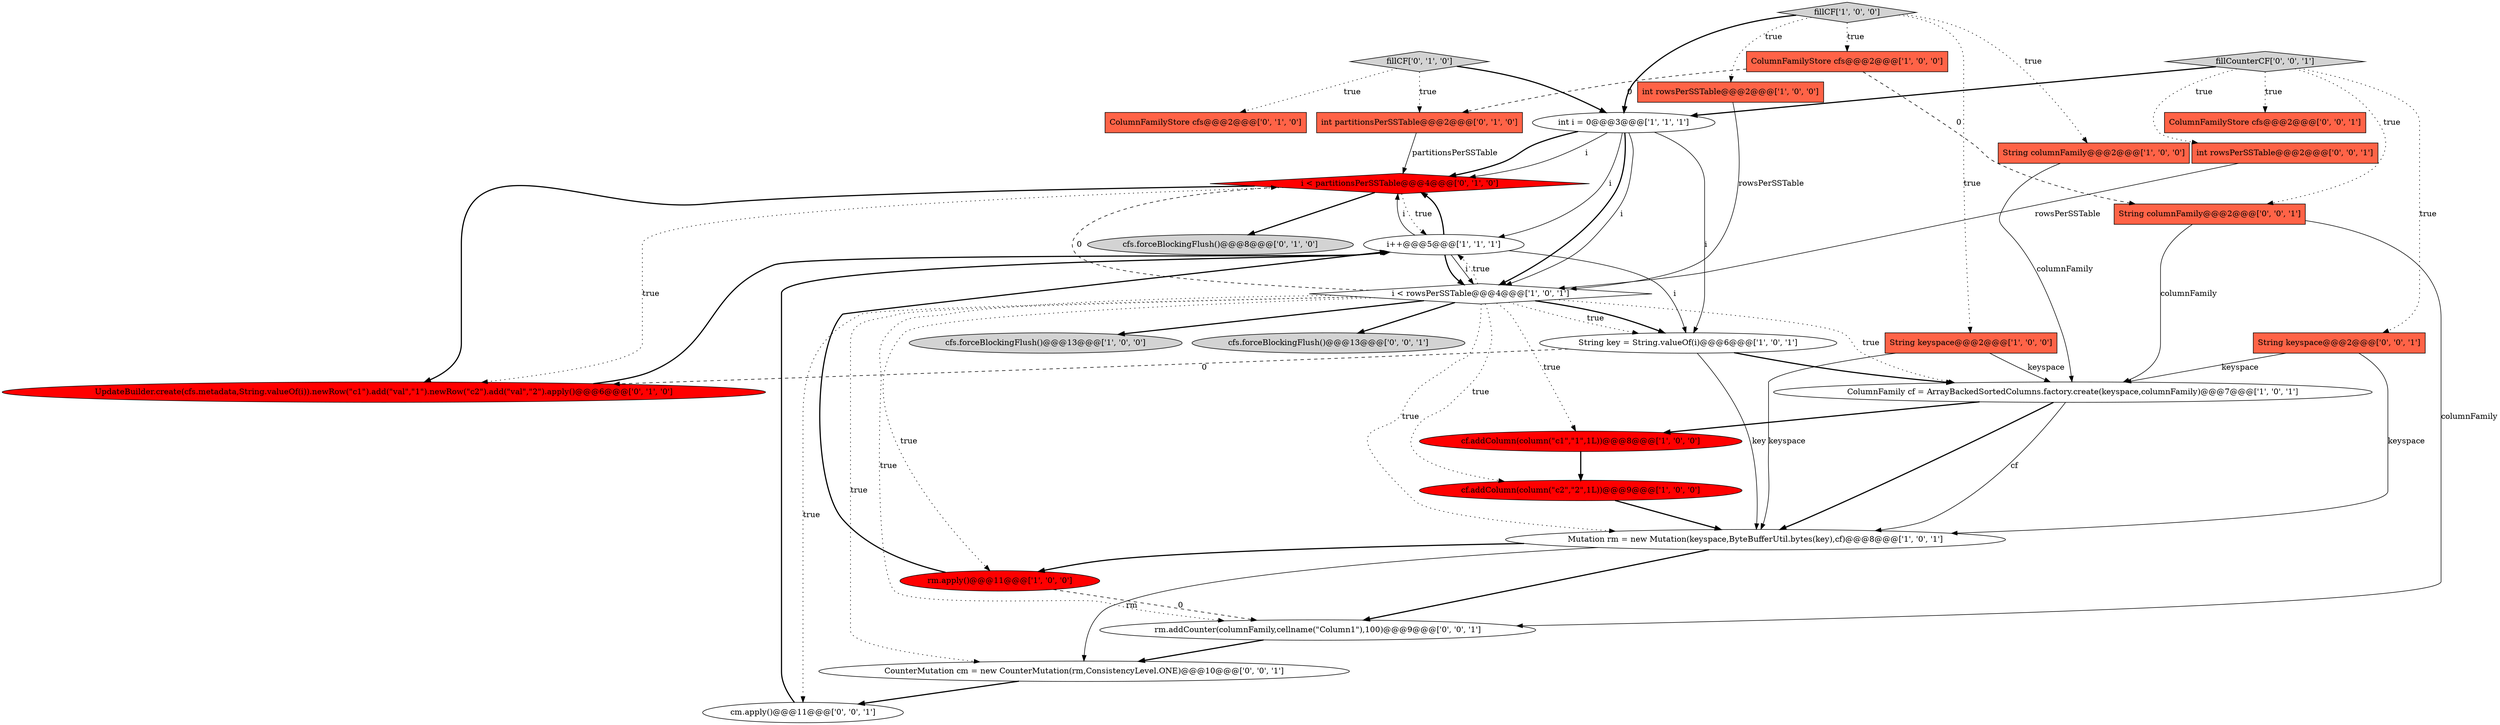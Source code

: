 digraph {
20 [style = filled, label = "int partitionsPerSSTable@@@2@@@['0', '1', '0']", fillcolor = tomato, shape = box image = "AAA1AAABBB2BBB"];
2 [style = filled, label = "String keyspace@@@2@@@['1', '0', '0']", fillcolor = tomato, shape = box image = "AAA0AAABBB1BBB"];
8 [style = filled, label = "i++@@@5@@@['1', '1', '1']", fillcolor = white, shape = ellipse image = "AAA0AAABBB1BBB"];
27 [style = filled, label = "cm.apply()@@@11@@@['0', '0', '1']", fillcolor = white, shape = ellipse image = "AAA0AAABBB3BBB"];
0 [style = filled, label = "int rowsPerSSTable@@@2@@@['1', '0', '0']", fillcolor = tomato, shape = box image = "AAA0AAABBB1BBB"];
25 [style = filled, label = "int rowsPerSSTable@@@2@@@['0', '0', '1']", fillcolor = tomato, shape = box image = "AAA0AAABBB3BBB"];
4 [style = filled, label = "String columnFamily@@@2@@@['1', '0', '0']", fillcolor = tomato, shape = box image = "AAA0AAABBB1BBB"];
17 [style = filled, label = "UpdateBuilder.create(cfs.metadata,String.valueOf(i)).newRow(\"c1\").add(\"val\",\"1\").newRow(\"c2\").add(\"val\",\"2\").apply()@@@6@@@['0', '1', '0']", fillcolor = red, shape = ellipse image = "AAA1AAABBB2BBB"];
23 [style = filled, label = "rm.addCounter(columnFamily,cellname(\"Column1\"),100)@@@9@@@['0', '0', '1']", fillcolor = white, shape = ellipse image = "AAA0AAABBB3BBB"];
26 [style = filled, label = "String columnFamily@@@2@@@['0', '0', '1']", fillcolor = tomato, shape = box image = "AAA0AAABBB3BBB"];
13 [style = filled, label = "cf.addColumn(column(\"c1\",\"1\",1L))@@@8@@@['1', '0', '0']", fillcolor = red, shape = ellipse image = "AAA1AAABBB1BBB"];
19 [style = filled, label = "fillCF['0', '1', '0']", fillcolor = lightgray, shape = diamond image = "AAA0AAABBB2BBB"];
24 [style = filled, label = "fillCounterCF['0', '0', '1']", fillcolor = lightgray, shape = diamond image = "AAA0AAABBB3BBB"];
7 [style = filled, label = "fillCF['1', '0', '0']", fillcolor = lightgray, shape = diamond image = "AAA0AAABBB1BBB"];
21 [style = filled, label = "String keyspace@@@2@@@['0', '0', '1']", fillcolor = tomato, shape = box image = "AAA0AAABBB3BBB"];
10 [style = filled, label = "ColumnFamilyStore cfs@@@2@@@['1', '0', '0']", fillcolor = tomato, shape = box image = "AAA1AAABBB1BBB"];
12 [style = filled, label = "Mutation rm = new Mutation(keyspace,ByteBufferUtil.bytes(key),cf)@@@8@@@['1', '0', '1']", fillcolor = white, shape = ellipse image = "AAA0AAABBB1BBB"];
22 [style = filled, label = "ColumnFamilyStore cfs@@@2@@@['0', '0', '1']", fillcolor = tomato, shape = box image = "AAA0AAABBB3BBB"];
29 [style = filled, label = "CounterMutation cm = new CounterMutation(rm,ConsistencyLevel.ONE)@@@10@@@['0', '0', '1']", fillcolor = white, shape = ellipse image = "AAA0AAABBB3BBB"];
5 [style = filled, label = "cfs.forceBlockingFlush()@@@13@@@['1', '0', '0']", fillcolor = lightgray, shape = ellipse image = "AAA0AAABBB1BBB"];
28 [style = filled, label = "cfs.forceBlockingFlush()@@@13@@@['0', '0', '1']", fillcolor = lightgray, shape = ellipse image = "AAA0AAABBB3BBB"];
9 [style = filled, label = "cf.addColumn(column(\"c2\",\"2\",1L))@@@9@@@['1', '0', '0']", fillcolor = red, shape = ellipse image = "AAA1AAABBB1BBB"];
3 [style = filled, label = "rm.apply()@@@11@@@['1', '0', '0']", fillcolor = red, shape = ellipse image = "AAA1AAABBB1BBB"];
18 [style = filled, label = "cfs.forceBlockingFlush()@@@8@@@['0', '1', '0']", fillcolor = lightgray, shape = ellipse image = "AAA0AAABBB2BBB"];
11 [style = filled, label = "int i = 0@@@3@@@['1', '1', '1']", fillcolor = white, shape = ellipse image = "AAA0AAABBB1BBB"];
15 [style = filled, label = "i < partitionsPerSSTable@@@4@@@['0', '1', '0']", fillcolor = red, shape = diamond image = "AAA1AAABBB2BBB"];
16 [style = filled, label = "ColumnFamilyStore cfs@@@2@@@['0', '1', '0']", fillcolor = tomato, shape = box image = "AAA0AAABBB2BBB"];
6 [style = filled, label = "String key = String.valueOf(i)@@@6@@@['1', '0', '1']", fillcolor = white, shape = ellipse image = "AAA0AAABBB1BBB"];
1 [style = filled, label = "i < rowsPerSSTable@@@4@@@['1', '0', '1']", fillcolor = white, shape = diamond image = "AAA0AAABBB1BBB"];
14 [style = filled, label = "ColumnFamily cf = ArrayBackedSortedColumns.factory.create(keyspace,columnFamily)@@@7@@@['1', '0', '1']", fillcolor = white, shape = ellipse image = "AAA0AAABBB1BBB"];
1->5 [style = bold, label=""];
25->1 [style = solid, label="rowsPerSSTable"];
17->8 [style = bold, label=""];
7->2 [style = dotted, label="true"];
7->11 [style = bold, label=""];
7->10 [style = dotted, label="true"];
8->15 [style = bold, label=""];
3->23 [style = dashed, label="0"];
24->25 [style = dotted, label="true"];
8->15 [style = solid, label="i"];
11->1 [style = bold, label=""];
19->20 [style = dotted, label="true"];
2->14 [style = solid, label="keyspace"];
1->15 [style = dashed, label="0"];
11->1 [style = solid, label="i"];
19->11 [style = bold, label=""];
6->17 [style = dashed, label="0"];
1->14 [style = dotted, label="true"];
21->12 [style = solid, label="keyspace"];
7->0 [style = dotted, label="true"];
15->18 [style = bold, label=""];
11->15 [style = solid, label="i"];
26->14 [style = solid, label="columnFamily"];
11->15 [style = bold, label=""];
1->3 [style = dotted, label="true"];
15->17 [style = dotted, label="true"];
14->12 [style = solid, label="cf"];
6->14 [style = bold, label=""];
8->1 [style = bold, label=""];
23->29 [style = bold, label=""];
29->27 [style = bold, label=""];
4->14 [style = solid, label="columnFamily"];
15->17 [style = bold, label=""];
1->28 [style = bold, label=""];
1->13 [style = dotted, label="true"];
11->6 [style = solid, label="i"];
1->6 [style = bold, label=""];
1->29 [style = dotted, label="true"];
15->8 [style = dotted, label="true"];
10->26 [style = dashed, label="0"];
24->26 [style = dotted, label="true"];
0->1 [style = solid, label="rowsPerSSTable"];
24->11 [style = bold, label=""];
11->8 [style = solid, label="i"];
8->1 [style = solid, label="i"];
6->12 [style = solid, label="key"];
3->8 [style = bold, label=""];
14->12 [style = bold, label=""];
1->9 [style = dotted, label="true"];
1->12 [style = dotted, label="true"];
7->4 [style = dotted, label="true"];
1->8 [style = dotted, label="true"];
19->16 [style = dotted, label="true"];
12->29 [style = solid, label="rm"];
24->22 [style = dotted, label="true"];
10->20 [style = dashed, label="0"];
1->6 [style = dotted, label="true"];
20->15 [style = solid, label="partitionsPerSSTable"];
1->23 [style = dotted, label="true"];
26->23 [style = solid, label="columnFamily"];
21->14 [style = solid, label="keyspace"];
13->9 [style = bold, label=""];
9->12 [style = bold, label=""];
14->13 [style = bold, label=""];
12->3 [style = bold, label=""];
12->23 [style = bold, label=""];
24->21 [style = dotted, label="true"];
2->12 [style = solid, label="keyspace"];
27->8 [style = bold, label=""];
8->6 [style = solid, label="i"];
1->27 [style = dotted, label="true"];
}
